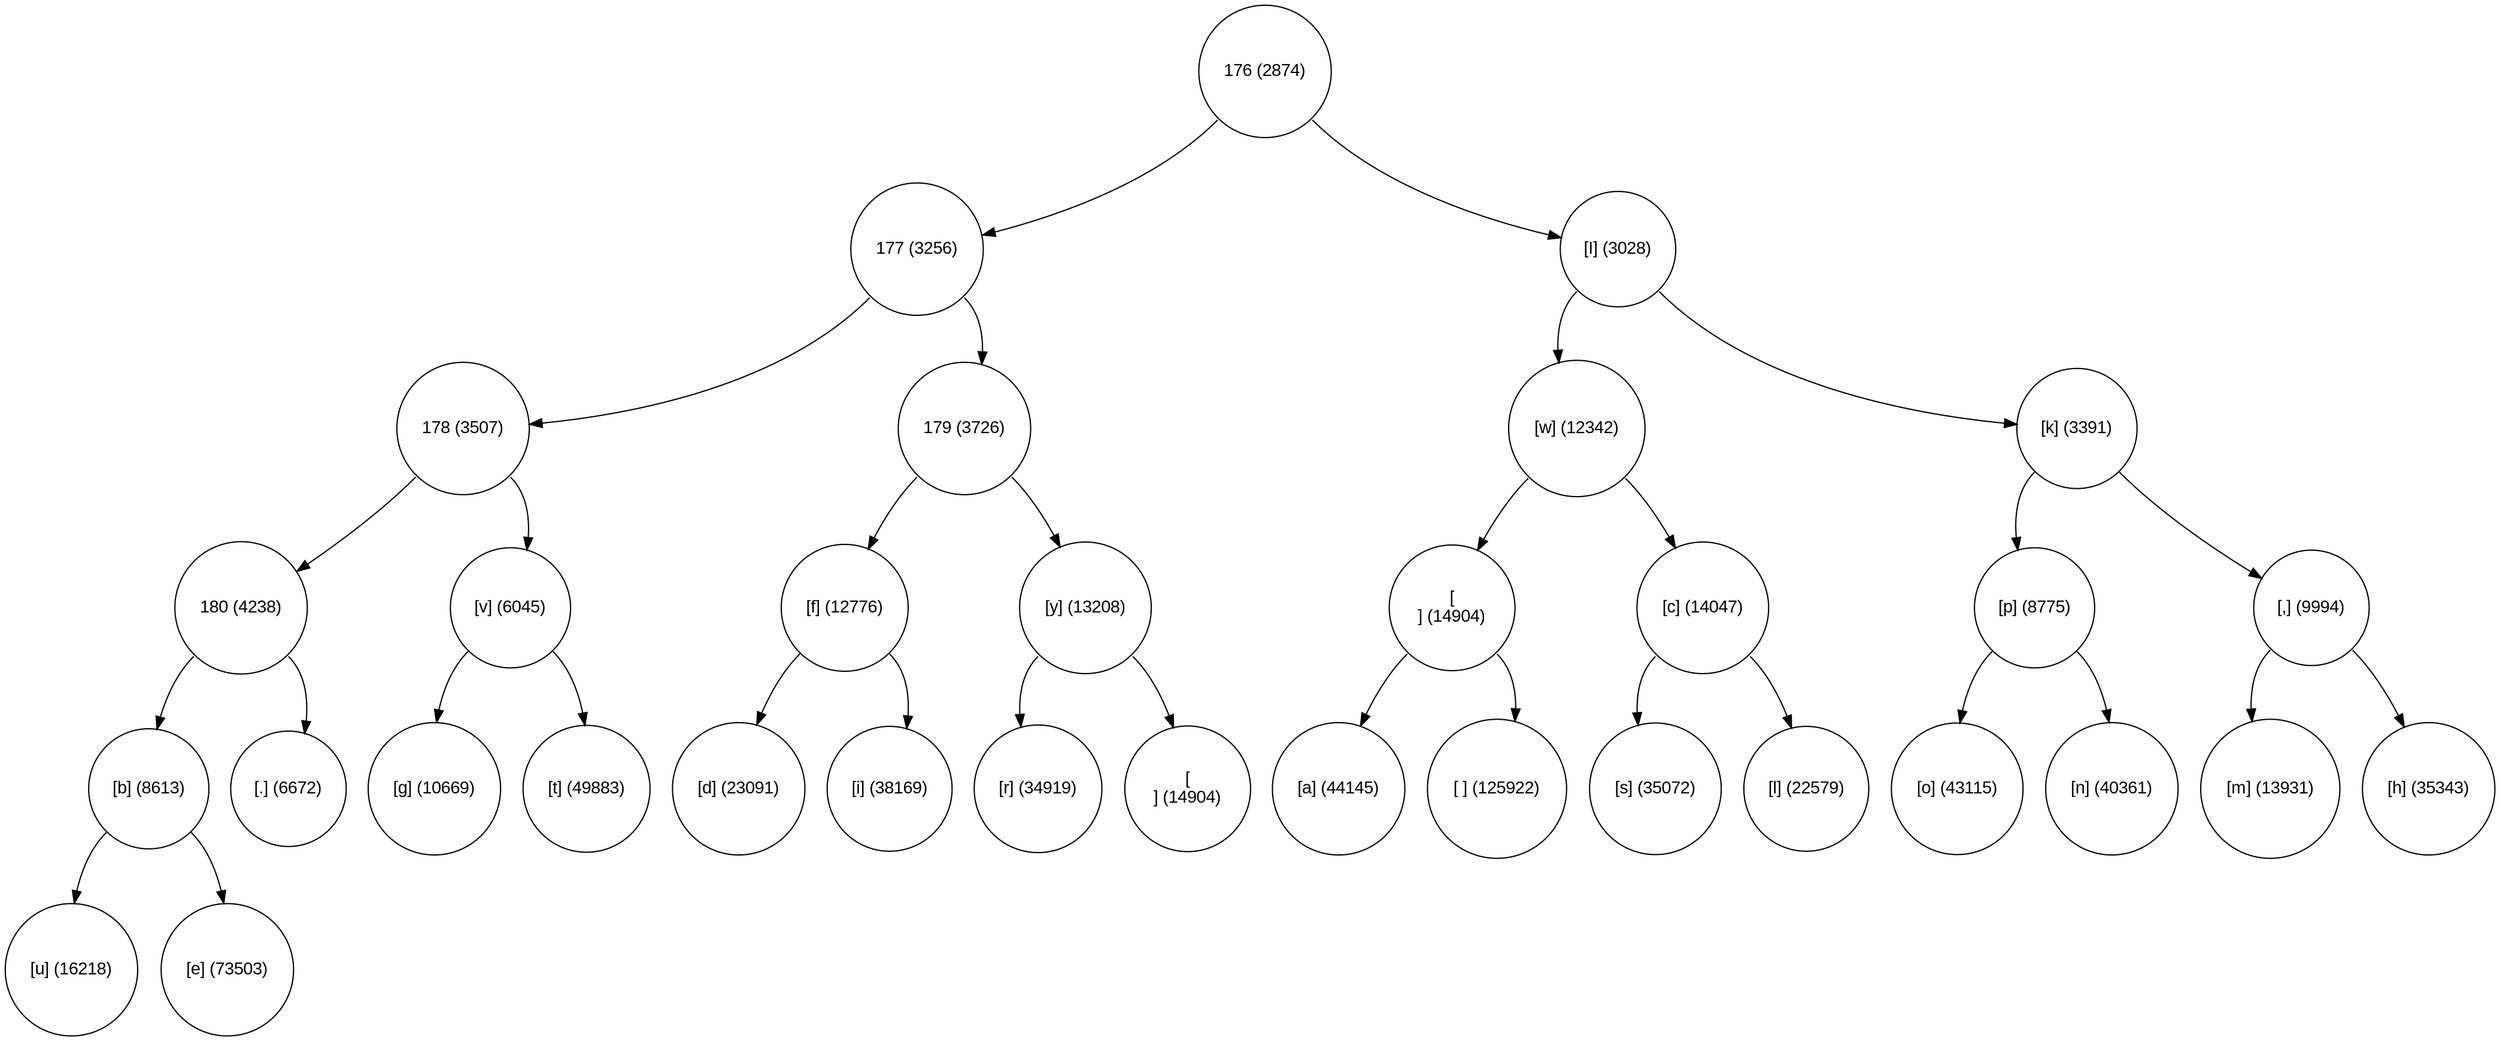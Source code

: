 digraph move_down {
	node [fontname="Arial", shape="circle", width=0.5]; 

	0 [label = "176 (2874)"];
	0:sw -> 1;
	1 [label = "177 (3256)"];
	1:sw -> 3;
	3 [label = "178 (3507)"];
	3:sw -> 7;
	7 [label = "180 (4238)"];
	7:sw -> 15;
	15 [label = "[b] (8613)"];
	15:sw -> 31;
	31 [label = "[u] (16218)"];
	15:se -> 32;
	32 [label = "[e] (73503)"];
	7:se -> 16;
	16 [label = "[.] (6672)"];
	3:se -> 8;
	8 [label = "[v] (6045)"];
	8:sw -> 17;
	17 [label = "[g] (10669)"];
	8:se -> 18;
	18 [label = "[t] (49883)"];
	1:se -> 4;
	4 [label = "179 (3726)"];
	4:sw -> 9;
	9 [label = "[f] (12776)"];
	9:sw -> 19;
	19 [label = "[d] (23091)"];
	9:se -> 20;
	20 [label = "[i] (38169)"];
	4:se -> 10;
	10 [label = "[y] (13208)"];
	10:sw -> 21;
	21 [label = "[r] (34919)"];
	10:se -> 22;
	22 [label = "[
] (14904)"];
	0:se -> 2;
	2 [label = "[I] (3028)"];
	2:sw -> 5;
	5 [label = "[w] (12342)"];
	5:sw -> 11;
	11 [label = "[] (14904)"];
	11:sw -> 23;
	23 [label = "[a] (44145)"];
	11:se -> 24;
	24 [label = "[ ] (125922)"];
	5:se -> 12;
	12 [label = "[c] (14047)"];
	12:sw -> 25;
	25 [label = "[s] (35072)"];
	12:se -> 26;
	26 [label = "[l] (22579)"];
	2:se -> 6;
	6 [label = "[k] (3391)"];
	6:sw -> 13;
	13 [label = "[p] (8775)"];
	13:sw -> 27;
	27 [label = "[o] (43115)"];
	13:se -> 28;
	28 [label = "[n] (40361)"];
	6:se -> 14;
	14 [label = "[,] (9994)"];
	14:sw -> 29;
	29 [label = "[m] (13931)"];
	14:se -> 30;
	30 [label = "[h] (35343)"];
}
